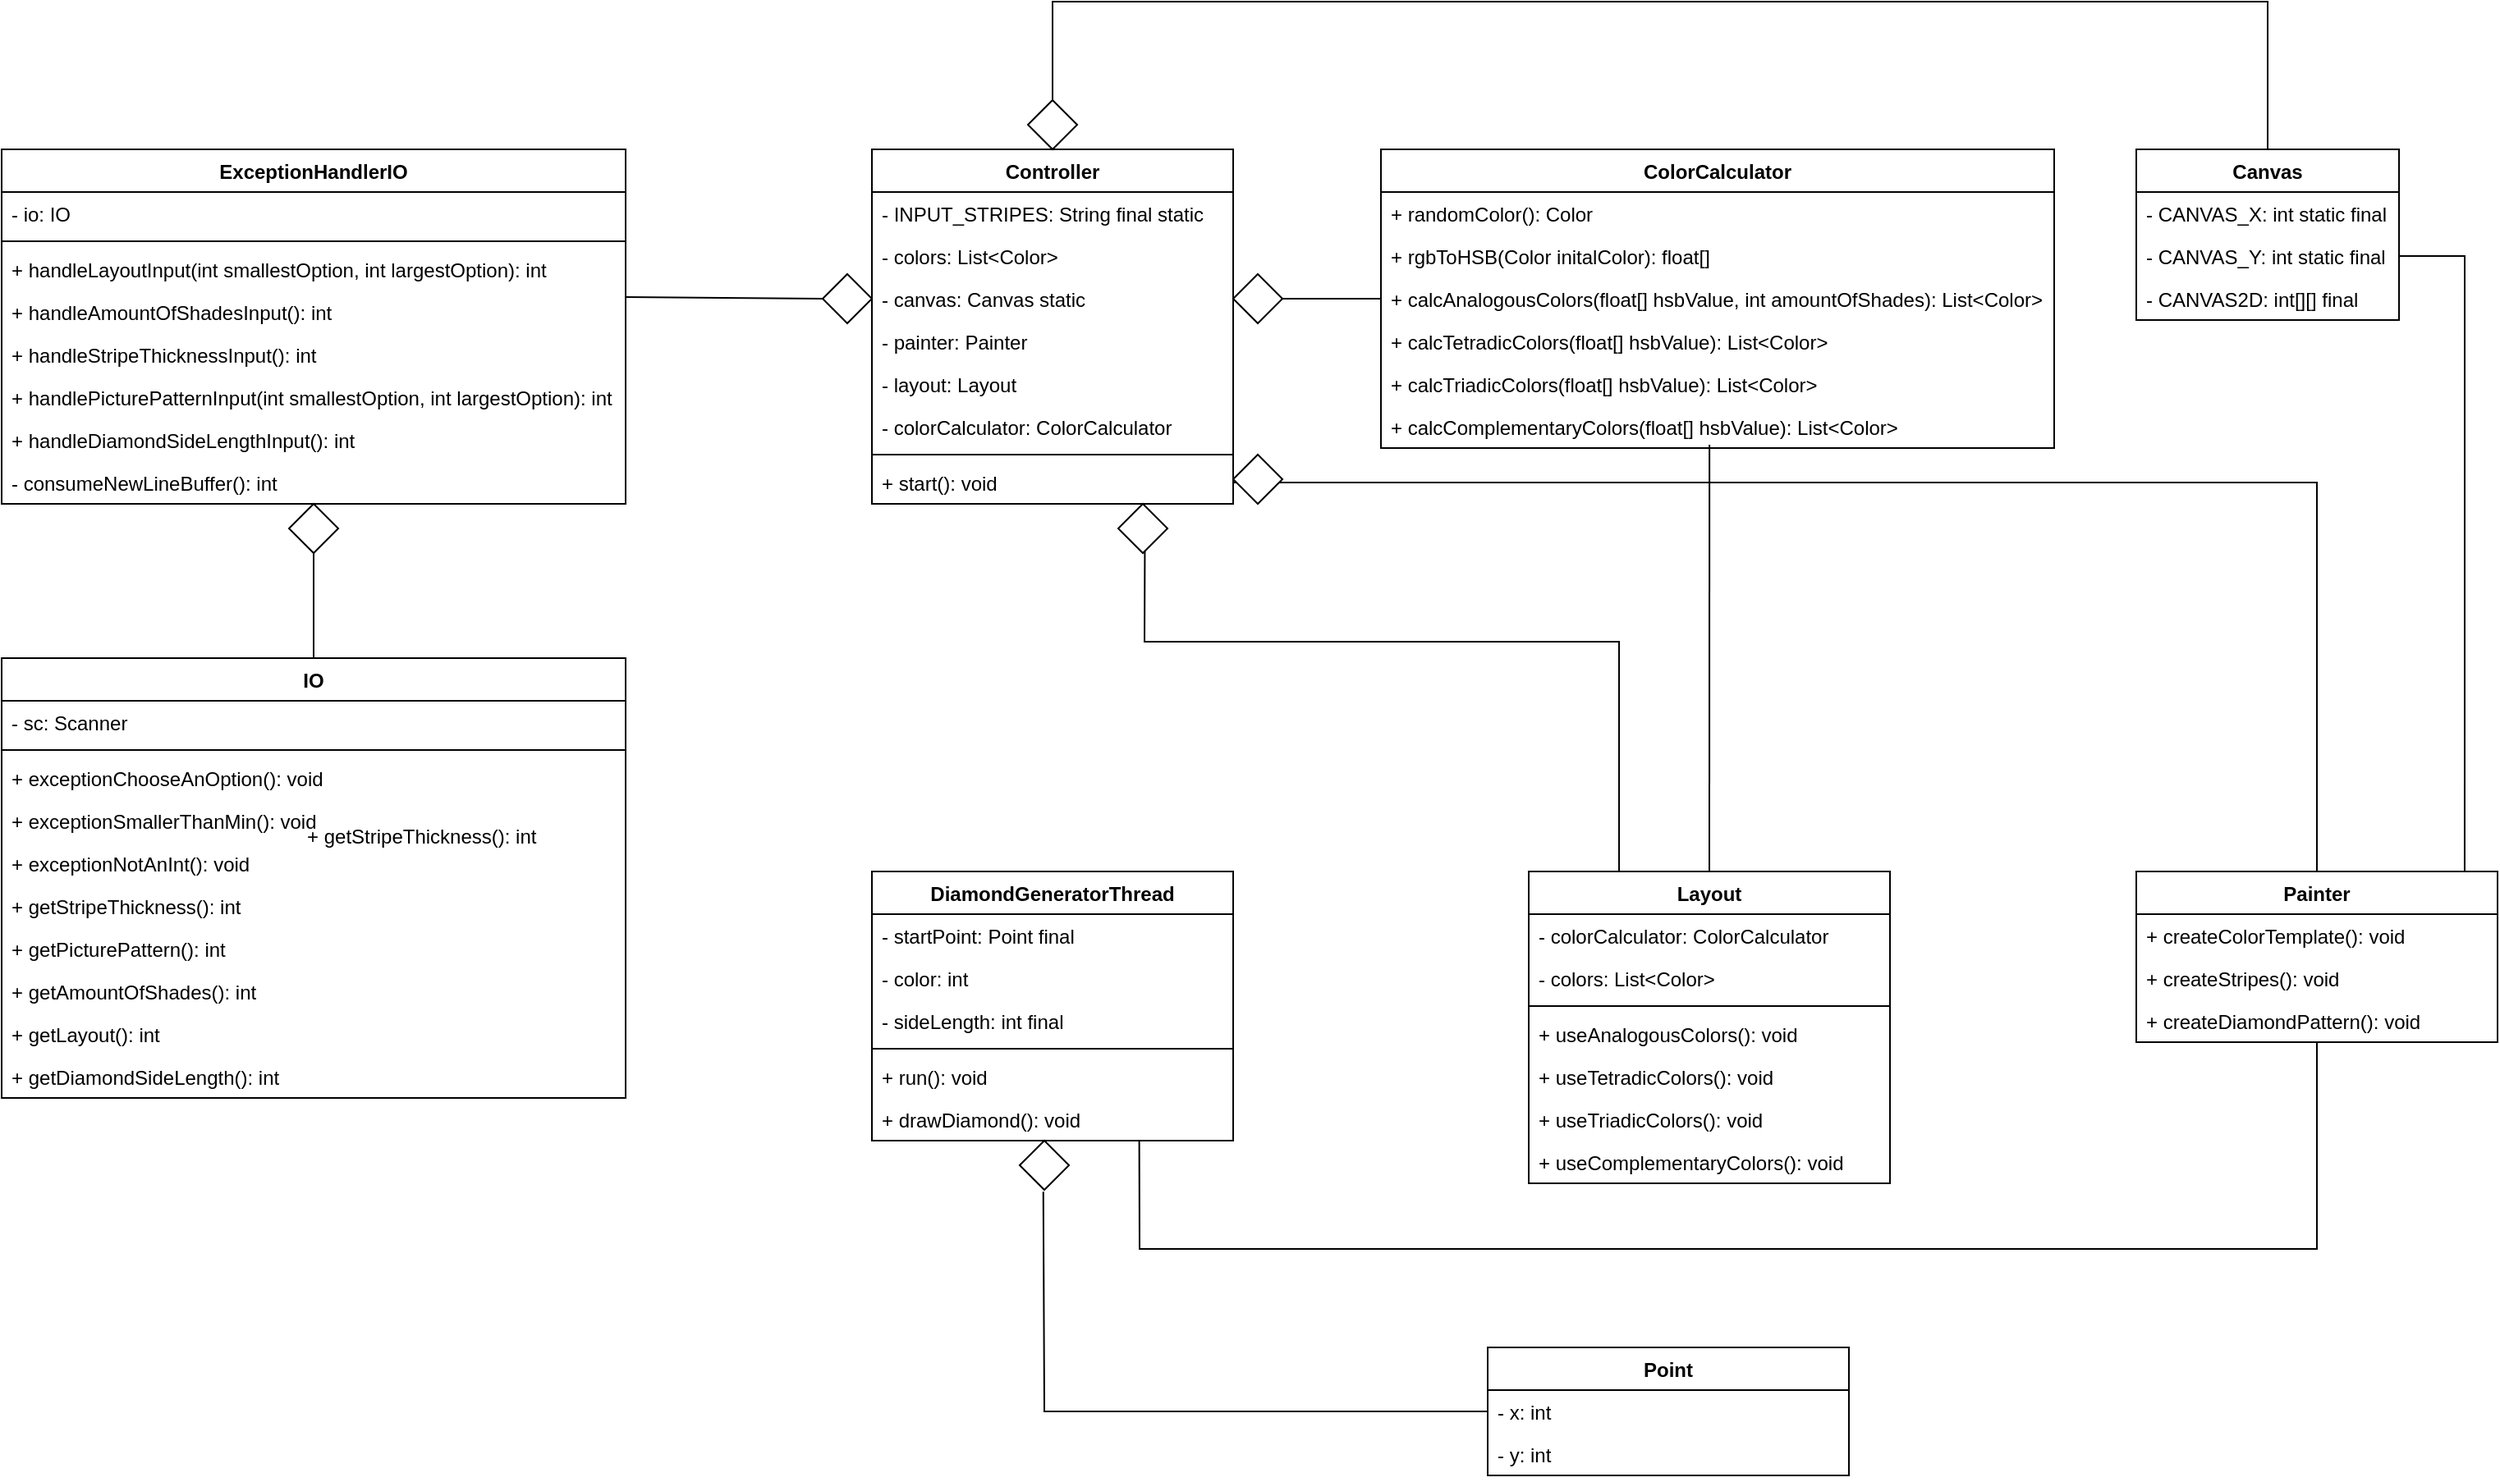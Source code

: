<mxfile version="15.6.8" type="device"><diagram name="Page-1" id="13e1069c-82ec-6db2-03f1-153e76fe0fe0"><mxGraphModel dx="2286" dy="1337" grid="1" gridSize="10" guides="1" tooltips="1" connect="1" arrows="1" fold="1" page="1" pageScale="1" pageWidth="1100" pageHeight="850" background="none" math="0" shadow="0"><root><mxCell id="0"/><mxCell id="1" parent="0"/><mxCell id="RIWdFCEXDm-4sevguoxP-7" value="Controller" style="swimlane;fontStyle=1;align=center;verticalAlign=top;childLayout=stackLayout;horizontal=1;startSize=26;horizontalStack=0;resizeParent=1;resizeParentMax=0;resizeLast=0;collapsible=1;marginBottom=0;" parent="1" vertex="1"><mxGeometry x="40" y="20" width="220" height="216" as="geometry"/></mxCell><mxCell id="RIWdFCEXDm-4sevguoxP-16" value="- INPUT_STRIPES: String final static" style="text;strokeColor=none;fillColor=none;align=left;verticalAlign=top;spacingLeft=4;spacingRight=4;overflow=hidden;rotatable=0;points=[[0,0.5],[1,0.5]];portConstraint=eastwest;" parent="RIWdFCEXDm-4sevguoxP-7" vertex="1"><mxGeometry y="26" width="220" height="26" as="geometry"/></mxCell><mxCell id="RIWdFCEXDm-4sevguoxP-15" value="- colors: List&lt;Color&gt; " style="text;strokeColor=none;fillColor=none;align=left;verticalAlign=top;spacingLeft=4;spacingRight=4;overflow=hidden;rotatable=0;points=[[0,0.5],[1,0.5]];portConstraint=eastwest;" parent="RIWdFCEXDm-4sevguoxP-7" vertex="1"><mxGeometry y="52" width="220" height="26" as="geometry"/></mxCell><mxCell id="RIWdFCEXDm-4sevguoxP-14" value="- canvas: Canvas static" style="text;strokeColor=none;fillColor=none;align=left;verticalAlign=top;spacingLeft=4;spacingRight=4;overflow=hidden;rotatable=0;points=[[0,0.5],[1,0.5]];portConstraint=eastwest;" parent="RIWdFCEXDm-4sevguoxP-7" vertex="1"><mxGeometry y="78" width="220" height="26" as="geometry"/></mxCell><mxCell id="RIWdFCEXDm-4sevguoxP-13" value="- painter: Painter" style="text;strokeColor=none;fillColor=none;align=left;verticalAlign=top;spacingLeft=4;spacingRight=4;overflow=hidden;rotatable=0;points=[[0,0.5],[1,0.5]];portConstraint=eastwest;" parent="RIWdFCEXDm-4sevguoxP-7" vertex="1"><mxGeometry y="104" width="220" height="26" as="geometry"/></mxCell><mxCell id="RIWdFCEXDm-4sevguoxP-12" value="- layout: Layout" style="text;strokeColor=none;fillColor=none;align=left;verticalAlign=top;spacingLeft=4;spacingRight=4;overflow=hidden;rotatable=0;points=[[0,0.5],[1,0.5]];portConstraint=eastwest;" parent="RIWdFCEXDm-4sevguoxP-7" vertex="1"><mxGeometry y="130" width="220" height="26" as="geometry"/></mxCell><mxCell id="RIWdFCEXDm-4sevguoxP-11" value="- colorCalculator: ColorCalculator" style="text;strokeColor=none;fillColor=none;align=left;verticalAlign=top;spacingLeft=4;spacingRight=4;overflow=hidden;rotatable=0;points=[[0,0.5],[1,0.5]];portConstraint=eastwest;" parent="RIWdFCEXDm-4sevguoxP-7" vertex="1"><mxGeometry y="156" width="220" height="26" as="geometry"/></mxCell><mxCell id="RIWdFCEXDm-4sevguoxP-9" value="" style="line;strokeWidth=1;fillColor=none;align=left;verticalAlign=middle;spacingTop=-1;spacingLeft=3;spacingRight=3;rotatable=0;labelPosition=right;points=[];portConstraint=eastwest;" parent="RIWdFCEXDm-4sevguoxP-7" vertex="1"><mxGeometry y="182" width="220" height="8" as="geometry"/></mxCell><mxCell id="RIWdFCEXDm-4sevguoxP-10" value="+ start(): void" style="text;strokeColor=none;fillColor=none;align=left;verticalAlign=top;spacingLeft=4;spacingRight=4;overflow=hidden;rotatable=0;points=[[0,0.5],[1,0.5]];portConstraint=eastwest;" parent="RIWdFCEXDm-4sevguoxP-7" vertex="1"><mxGeometry y="190" width="220" height="26" as="geometry"/></mxCell><mxCell id="RIWdFCEXDm-4sevguoxP-17" value="ColorCalculator" style="swimlane;fontStyle=1;align=center;verticalAlign=top;childLayout=stackLayout;horizontal=1;startSize=26;horizontalStack=0;resizeParent=1;resizeParentMax=0;resizeLast=0;collapsible=1;marginBottom=0;" parent="1" vertex="1"><mxGeometry x="350" y="20" width="410" height="182" as="geometry"/></mxCell><mxCell id="RIWdFCEXDm-4sevguoxP-20" value="+ randomColor(): Color" style="text;strokeColor=none;fillColor=none;align=left;verticalAlign=top;spacingLeft=4;spacingRight=4;overflow=hidden;rotatable=0;points=[[0,0.5],[1,0.5]];portConstraint=eastwest;" parent="RIWdFCEXDm-4sevguoxP-17" vertex="1"><mxGeometry y="26" width="410" height="26" as="geometry"/></mxCell><mxCell id="RIWdFCEXDm-4sevguoxP-23" value="+ rgbToHSB(Color initalColor): float[]" style="text;strokeColor=none;fillColor=none;align=left;verticalAlign=top;spacingLeft=4;spacingRight=4;overflow=hidden;rotatable=0;points=[[0,0.5],[1,0.5]];portConstraint=eastwest;" parent="RIWdFCEXDm-4sevguoxP-17" vertex="1"><mxGeometry y="52" width="410" height="26" as="geometry"/></mxCell><mxCell id="RIWdFCEXDm-4sevguoxP-22" value="+ calcAnalogousColors(float[] hsbValue, int amountOfShades): List&lt;Color&gt;" style="text;strokeColor=none;fillColor=none;align=left;verticalAlign=top;spacingLeft=4;spacingRight=4;overflow=hidden;rotatable=0;points=[[0,0.5],[1,0.5]];portConstraint=eastwest;" parent="RIWdFCEXDm-4sevguoxP-17" vertex="1"><mxGeometry y="78" width="410" height="26" as="geometry"/></mxCell><mxCell id="RIWdFCEXDm-4sevguoxP-25" value="+ calcTetradicColors(float[] hsbValue): List&lt;Color&gt;" style="text;strokeColor=none;fillColor=none;align=left;verticalAlign=top;spacingLeft=4;spacingRight=4;overflow=hidden;rotatable=0;points=[[0,0.5],[1,0.5]];portConstraint=eastwest;" parent="RIWdFCEXDm-4sevguoxP-17" vertex="1"><mxGeometry y="104" width="410" height="26" as="geometry"/></mxCell><mxCell id="RIWdFCEXDm-4sevguoxP-24" value="+ calcTriadicColors(float[] hsbValue): List&lt;Color&gt;" style="text;strokeColor=none;fillColor=none;align=left;verticalAlign=top;spacingLeft=4;spacingRight=4;overflow=hidden;rotatable=0;points=[[0,0.5],[1,0.5]];portConstraint=eastwest;" parent="RIWdFCEXDm-4sevguoxP-17" vertex="1"><mxGeometry y="130" width="410" height="26" as="geometry"/></mxCell><mxCell id="RIWdFCEXDm-4sevguoxP-21" value="+ calcComplementaryColors(float[] hsbValue): List&lt;Color&gt;" style="text;strokeColor=none;fillColor=none;align=left;verticalAlign=top;spacingLeft=4;spacingRight=4;overflow=hidden;rotatable=0;points=[[0,0.5],[1,0.5]];portConstraint=eastwest;" parent="RIWdFCEXDm-4sevguoxP-17" vertex="1"><mxGeometry y="156" width="410" height="26" as="geometry"/></mxCell><mxCell id="RIWdFCEXDm-4sevguoxP-26" value="Canvas" style="swimlane;fontStyle=1;align=center;verticalAlign=top;childLayout=stackLayout;horizontal=1;startSize=26;horizontalStack=0;resizeParent=1;resizeParentMax=0;resizeLast=0;collapsible=1;marginBottom=0;" parent="1" vertex="1"><mxGeometry x="810" y="20" width="160" height="104" as="geometry"/></mxCell><mxCell id="RIWdFCEXDm-4sevguoxP-27" value="- CANVAS_X: int static final" style="text;strokeColor=none;fillColor=none;align=left;verticalAlign=top;spacingLeft=4;spacingRight=4;overflow=hidden;rotatable=0;points=[[0,0.5],[1,0.5]];portConstraint=eastwest;" parent="RIWdFCEXDm-4sevguoxP-26" vertex="1"><mxGeometry y="26" width="160" height="26" as="geometry"/></mxCell><mxCell id="RIWdFCEXDm-4sevguoxP-30" value="- CANVAS_Y: int static final" style="text;strokeColor=none;fillColor=none;align=left;verticalAlign=top;spacingLeft=4;spacingRight=4;overflow=hidden;rotatable=0;points=[[0,0.5],[1,0.5]];portConstraint=eastwest;" parent="RIWdFCEXDm-4sevguoxP-26" vertex="1"><mxGeometry y="52" width="160" height="26" as="geometry"/></mxCell><mxCell id="RIWdFCEXDm-4sevguoxP-31" value="- CANVAS2D: int[][] final" style="text;strokeColor=none;fillColor=none;align=left;verticalAlign=top;spacingLeft=4;spacingRight=4;overflow=hidden;rotatable=0;points=[[0,0.5],[1,0.5]];portConstraint=eastwest;" parent="RIWdFCEXDm-4sevguoxP-26" vertex="1"><mxGeometry y="78" width="160" height="26" as="geometry"/></mxCell><mxCell id="RIWdFCEXDm-4sevguoxP-32" value="DiamondGeneratorThread" style="swimlane;fontStyle=1;align=center;verticalAlign=top;childLayout=stackLayout;horizontal=1;startSize=26;horizontalStack=0;resizeParent=1;resizeParentMax=0;resizeLast=0;collapsible=1;marginBottom=0;" parent="1" vertex="1"><mxGeometry x="40" y="460" width="220" height="164" as="geometry"/></mxCell><mxCell id="RIWdFCEXDm-4sevguoxP-33" value="- startPoint: Point final" style="text;strokeColor=none;fillColor=none;align=left;verticalAlign=top;spacingLeft=4;spacingRight=4;overflow=hidden;rotatable=0;points=[[0,0.5],[1,0.5]];portConstraint=eastwest;" parent="RIWdFCEXDm-4sevguoxP-32" vertex="1"><mxGeometry y="26" width="220" height="26" as="geometry"/></mxCell><mxCell id="RIWdFCEXDm-4sevguoxP-34" value="- color: int" style="text;strokeColor=none;fillColor=none;align=left;verticalAlign=top;spacingLeft=4;spacingRight=4;overflow=hidden;rotatable=0;points=[[0,0.5],[1,0.5]];portConstraint=eastwest;" parent="RIWdFCEXDm-4sevguoxP-32" vertex="1"><mxGeometry y="52" width="220" height="26" as="geometry"/></mxCell><mxCell id="RIWdFCEXDm-4sevguoxP-35" value="- sideLength: int final" style="text;strokeColor=none;fillColor=none;align=left;verticalAlign=top;spacingLeft=4;spacingRight=4;overflow=hidden;rotatable=0;points=[[0,0.5],[1,0.5]];portConstraint=eastwest;" parent="RIWdFCEXDm-4sevguoxP-32" vertex="1"><mxGeometry y="78" width="220" height="26" as="geometry"/></mxCell><mxCell id="RIWdFCEXDm-4sevguoxP-39" value="" style="line;strokeWidth=1;fillColor=none;align=left;verticalAlign=middle;spacingTop=-1;spacingLeft=3;spacingRight=3;rotatable=0;labelPosition=right;points=[];portConstraint=eastwest;" parent="RIWdFCEXDm-4sevguoxP-32" vertex="1"><mxGeometry y="104" width="220" height="8" as="geometry"/></mxCell><mxCell id="RIWdFCEXDm-4sevguoxP-40" value="+ run(): void" style="text;strokeColor=none;fillColor=none;align=left;verticalAlign=top;spacingLeft=4;spacingRight=4;overflow=hidden;rotatable=0;points=[[0,0.5],[1,0.5]];portConstraint=eastwest;" parent="RIWdFCEXDm-4sevguoxP-32" vertex="1"><mxGeometry y="112" width="220" height="26" as="geometry"/></mxCell><mxCell id="RIWdFCEXDm-4sevguoxP-41" value="+ drawDiamond(): void" style="text;strokeColor=none;fillColor=none;align=left;verticalAlign=top;spacingLeft=4;spacingRight=4;overflow=hidden;rotatable=0;points=[[0,0.5],[1,0.5]];portConstraint=eastwest;" parent="RIWdFCEXDm-4sevguoxP-32" vertex="1"><mxGeometry y="138" width="220" height="26" as="geometry"/></mxCell><mxCell id="cuC7JfggEYbRaxhBRtjr-1" value="Layout" style="swimlane;fontStyle=1;align=center;verticalAlign=top;childLayout=stackLayout;horizontal=1;startSize=26;horizontalStack=0;resizeParent=1;resizeParentMax=0;resizeLast=0;collapsible=1;marginBottom=0;" parent="1" vertex="1"><mxGeometry x="440" y="460" width="220" height="190" as="geometry"/></mxCell><mxCell id="cuC7JfggEYbRaxhBRtjr-2" value="- colorCalculator: ColorCalculator" style="text;strokeColor=none;fillColor=none;align=left;verticalAlign=top;spacingLeft=4;spacingRight=4;overflow=hidden;rotatable=0;points=[[0,0.5],[1,0.5]];portConstraint=eastwest;" parent="cuC7JfggEYbRaxhBRtjr-1" vertex="1"><mxGeometry y="26" width="220" height="26" as="geometry"/></mxCell><mxCell id="cuC7JfggEYbRaxhBRtjr-3" value="- colors: List&lt;Color&gt;" style="text;strokeColor=none;fillColor=none;align=left;verticalAlign=top;spacingLeft=4;spacingRight=4;overflow=hidden;rotatable=0;points=[[0,0.5],[1,0.5]];portConstraint=eastwest;" parent="cuC7JfggEYbRaxhBRtjr-1" vertex="1"><mxGeometry y="52" width="220" height="26" as="geometry"/></mxCell><mxCell id="cuC7JfggEYbRaxhBRtjr-5" value="" style="line;strokeWidth=1;fillColor=none;align=left;verticalAlign=middle;spacingTop=-1;spacingLeft=3;spacingRight=3;rotatable=0;labelPosition=right;points=[];portConstraint=eastwest;" parent="cuC7JfggEYbRaxhBRtjr-1" vertex="1"><mxGeometry y="78" width="220" height="8" as="geometry"/></mxCell><mxCell id="cuC7JfggEYbRaxhBRtjr-6" value="+ useAnalogousColors(): void" style="text;strokeColor=none;fillColor=none;align=left;verticalAlign=top;spacingLeft=4;spacingRight=4;overflow=hidden;rotatable=0;points=[[0,0.5],[1,0.5]];portConstraint=eastwest;" parent="cuC7JfggEYbRaxhBRtjr-1" vertex="1"><mxGeometry y="86" width="220" height="26" as="geometry"/></mxCell><mxCell id="cuC7JfggEYbRaxhBRtjr-23" value="+ useTetradicColors(): void" style="text;strokeColor=none;fillColor=none;align=left;verticalAlign=top;spacingLeft=4;spacingRight=4;overflow=hidden;rotatable=0;points=[[0,0.5],[1,0.5]];portConstraint=eastwest;" parent="cuC7JfggEYbRaxhBRtjr-1" vertex="1"><mxGeometry y="112" width="220" height="26" as="geometry"/></mxCell><mxCell id="cuC7JfggEYbRaxhBRtjr-7" value="+ useTriadicColors(): void" style="text;strokeColor=none;fillColor=none;align=left;verticalAlign=top;spacingLeft=4;spacingRight=4;overflow=hidden;rotatable=0;points=[[0,0.5],[1,0.5]];portConstraint=eastwest;" parent="cuC7JfggEYbRaxhBRtjr-1" vertex="1"><mxGeometry y="138" width="220" height="26" as="geometry"/></mxCell><mxCell id="cuC7JfggEYbRaxhBRtjr-22" value="+ useComplementaryColors(): void" style="text;strokeColor=none;fillColor=none;align=left;verticalAlign=top;spacingLeft=4;spacingRight=4;overflow=hidden;rotatable=0;points=[[0,0.5],[1,0.5]];portConstraint=eastwest;" parent="cuC7JfggEYbRaxhBRtjr-1" vertex="1"><mxGeometry y="164" width="220" height="26" as="geometry"/></mxCell><mxCell id="cuC7JfggEYbRaxhBRtjr-8" value="Painter" style="swimlane;fontStyle=1;align=center;verticalAlign=top;childLayout=stackLayout;horizontal=1;startSize=26;horizontalStack=0;resizeParent=1;resizeParentMax=0;resizeLast=0;collapsible=1;marginBottom=0;" parent="1" vertex="1"><mxGeometry x="810" y="460" width="220" height="104" as="geometry"/></mxCell><mxCell id="cuC7JfggEYbRaxhBRtjr-14" value="+ createColorTemplate(): void" style="text;strokeColor=none;fillColor=none;align=left;verticalAlign=top;spacingLeft=4;spacingRight=4;overflow=hidden;rotatable=0;points=[[0,0.5],[1,0.5]];portConstraint=eastwest;" parent="cuC7JfggEYbRaxhBRtjr-8" vertex="1"><mxGeometry y="26" width="220" height="26" as="geometry"/></mxCell><mxCell id="cuC7JfggEYbRaxhBRtjr-13" value="+ createStripes(): void" style="text;strokeColor=none;fillColor=none;align=left;verticalAlign=top;spacingLeft=4;spacingRight=4;overflow=hidden;rotatable=0;points=[[0,0.5],[1,0.5]];portConstraint=eastwest;" parent="cuC7JfggEYbRaxhBRtjr-8" vertex="1"><mxGeometry y="52" width="220" height="26" as="geometry"/></mxCell><mxCell id="cuC7JfggEYbRaxhBRtjr-25" value="+ createDiamondPattern(): void" style="text;strokeColor=none;fillColor=none;align=left;verticalAlign=top;spacingLeft=4;spacingRight=4;overflow=hidden;rotatable=0;points=[[0,0.5],[1,0.5]];portConstraint=eastwest;" parent="cuC7JfggEYbRaxhBRtjr-8" vertex="1"><mxGeometry y="78" width="220" height="26" as="geometry"/></mxCell><mxCell id="cuC7JfggEYbRaxhBRtjr-15" value="Point" style="swimlane;fontStyle=1;align=center;verticalAlign=top;childLayout=stackLayout;horizontal=1;startSize=26;horizontalStack=0;resizeParent=1;resizeParentMax=0;resizeLast=0;collapsible=1;marginBottom=0;" parent="1" vertex="1"><mxGeometry x="415" y="750" width="220" height="78" as="geometry"/></mxCell><mxCell id="cuC7JfggEYbRaxhBRtjr-16" value="- x: int" style="text;strokeColor=none;fillColor=none;align=left;verticalAlign=top;spacingLeft=4;spacingRight=4;overflow=hidden;rotatable=0;points=[[0,0.5],[1,0.5]];portConstraint=eastwest;" parent="cuC7JfggEYbRaxhBRtjr-15" vertex="1"><mxGeometry y="26" width="220" height="26" as="geometry"/></mxCell><mxCell id="cuC7JfggEYbRaxhBRtjr-17" value="- y: int" style="text;strokeColor=none;fillColor=none;align=left;verticalAlign=top;spacingLeft=4;spacingRight=4;overflow=hidden;rotatable=0;points=[[0,0.5],[1,0.5]];portConstraint=eastwest;" parent="cuC7JfggEYbRaxhBRtjr-15" vertex="1"><mxGeometry y="52" width="220" height="26" as="geometry"/></mxCell><mxCell id="tBOvUa2Yop9Mc-Q7knS3-2" value="" style="endArrow=none;html=1;rounded=0;entryX=0.479;entryY=1.038;entryDx=0;entryDy=0;entryPerimeter=0;exitX=0;exitY=0.5;exitDx=0;exitDy=0;startArrow=none;" parent="1" source="tBOvUa2Yop9Mc-Q7knS3-3" target="RIWdFCEXDm-4sevguoxP-41" edge="1"><mxGeometry width="50" height="50" relative="1" as="geometry"><mxPoint x="820" y="490" as="sourcePoint"/><mxPoint x="870" y="440" as="targetPoint"/><Array as="points"/></mxGeometry></mxCell><mxCell id="tBOvUa2Yop9Mc-Q7knS3-3" value="" style="rhombus;whiteSpace=wrap;html=1;" parent="1" vertex="1"><mxGeometry x="130" y="624" width="30" height="30" as="geometry"/></mxCell><mxCell id="tBOvUa2Yop9Mc-Q7knS3-4" value="" style="endArrow=none;html=1;rounded=0;entryX=0.479;entryY=1.038;entryDx=0;entryDy=0;entryPerimeter=0;exitX=0;exitY=0.5;exitDx=0;exitDy=0;" parent="1" source="cuC7JfggEYbRaxhBRtjr-16" target="tBOvUa2Yop9Mc-Q7knS3-3" edge="1"><mxGeometry width="50" height="50" relative="1" as="geometry"><mxPoint x="415" y="789" as="sourcePoint"/><mxPoint x="145.38" y="624.988" as="targetPoint"/><Array as="points"><mxPoint x="145" y="789"/></Array></mxGeometry></mxCell><mxCell id="Ws0mmg1LEItyn3CWyZVf-1" value="" style="endArrow=none;html=1;rounded=0;entryX=0.488;entryY=0.923;entryDx=0;entryDy=0;entryPerimeter=0;exitX=0.5;exitY=0;exitDx=0;exitDy=0;" parent="1" source="cuC7JfggEYbRaxhBRtjr-1" target="RIWdFCEXDm-4sevguoxP-21" edge="1"><mxGeometry width="50" height="50" relative="1" as="geometry"><mxPoint x="760.63" y="369.86" as="sourcePoint"/><mxPoint x="490.0" y="236.0" as="targetPoint"/><Array as="points"/></mxGeometry></mxCell><mxCell id="Ws0mmg1LEItyn3CWyZVf-2" value="" style="endArrow=none;html=1;rounded=0;entryX=1;entryY=0.5;entryDx=0;entryDy=0;exitX=0;exitY=0.5;exitDx=0;exitDy=0;startArrow=none;" parent="1" source="Ws0mmg1LEItyn3CWyZVf-3" target="RIWdFCEXDm-4sevguoxP-14" edge="1"><mxGeometry width="50" height="50" relative="1" as="geometry"><mxPoint x="435" y="809" as="sourcePoint"/><mxPoint x="164.37" y="675.14" as="targetPoint"/><Array as="points"/></mxGeometry></mxCell><mxCell id="Ws0mmg1LEItyn3CWyZVf-3" value="" style="rhombus;whiteSpace=wrap;html=1;" parent="1" vertex="1"><mxGeometry x="260" y="96" width="30" height="30" as="geometry"/></mxCell><mxCell id="Ws0mmg1LEItyn3CWyZVf-4" value="" style="endArrow=none;html=1;rounded=0;entryX=1;entryY=0.5;entryDx=0;entryDy=0;exitX=0;exitY=0.5;exitDx=0;exitDy=0;" parent="1" source="RIWdFCEXDm-4sevguoxP-22" target="Ws0mmg1LEItyn3CWyZVf-3" edge="1"><mxGeometry width="50" height="50" relative="1" as="geometry"><mxPoint x="350" y="111" as="sourcePoint"/><mxPoint x="260" y="111" as="targetPoint"/><Array as="points"/></mxGeometry></mxCell><mxCell id="Ws0mmg1LEItyn3CWyZVf-7" value="" style="endArrow=none;html=1;rounded=0;exitX=0.25;exitY=0;exitDx=0;exitDy=0;entryX=0.756;entryY=1.068;entryDx=0;entryDy=0;entryPerimeter=0;" parent="1" source="cuC7JfggEYbRaxhBRtjr-1" target="RIWdFCEXDm-4sevguoxP-10" edge="1"><mxGeometry width="50" height="50" relative="1" as="geometry"><mxPoint x="495" y="460" as="sourcePoint"/><mxPoint x="250" y="270" as="targetPoint"/><Array as="points"><mxPoint x="495" y="320"/><mxPoint x="206" y="320"/></Array></mxGeometry></mxCell><mxCell id="Ws0mmg1LEItyn3CWyZVf-8" value="" style="rhombus;whiteSpace=wrap;html=1;" parent="1" vertex="1"><mxGeometry x="190" y="236" width="30" height="30" as="geometry"/></mxCell><mxCell id="Ws0mmg1LEItyn3CWyZVf-14" value="" style="endArrow=none;html=1;rounded=0;exitX=0.5;exitY=0;exitDx=0;exitDy=0;entryX=0.5;entryY=0;entryDx=0;entryDy=0;" parent="1" source="RIWdFCEXDm-4sevguoxP-26" target="RIWdFCEXDm-4sevguoxP-7" edge="1"><mxGeometry width="50" height="50" relative="1" as="geometry"><mxPoint x="885" y="20" as="sourcePoint"/><mxPoint x="225" y="-217" as="targetPoint"/><Array as="points"><mxPoint x="890" y="-70"/><mxPoint x="150" y="-70"/></Array></mxGeometry></mxCell><mxCell id="Ws0mmg1LEItyn3CWyZVf-15" value="" style="rhombus;whiteSpace=wrap;html=1;" parent="1" vertex="1"><mxGeometry x="135" y="-10" width="30" height="30" as="geometry"/></mxCell><mxCell id="Ws0mmg1LEItyn3CWyZVf-20" value="" style="endArrow=none;html=1;rounded=0;exitX=0.5;exitY=0;exitDx=0;exitDy=0;entryX=1;entryY=0.5;entryDx=0;entryDy=0;" parent="1" source="cuC7JfggEYbRaxhBRtjr-8" target="RIWdFCEXDm-4sevguoxP-10" edge="1"><mxGeometry width="50" height="50" relative="1" as="geometry"><mxPoint x="1020" y="360" as="sourcePoint"/><mxPoint x="280" y="360" as="targetPoint"/><Array as="points"><mxPoint x="920" y="223"/></Array></mxGeometry></mxCell><mxCell id="Ws0mmg1LEItyn3CWyZVf-23" value="" style="rhombus;whiteSpace=wrap;html=1;" parent="1" vertex="1"><mxGeometry x="260" y="206" width="30" height="30" as="geometry"/></mxCell><mxCell id="Ws0mmg1LEItyn3CWyZVf-25" value="" style="endArrow=none;html=1;rounded=0;entryX=0.74;entryY=0.995;entryDx=0;entryDy=0;entryPerimeter=0;" parent="1" source="cuC7JfggEYbRaxhBRtjr-25" target="RIWdFCEXDm-4sevguoxP-41" edge="1"><mxGeometry width="50" height="50" relative="1" as="geometry"><mxPoint x="940" y="927" as="sourcePoint"/><mxPoint x="220" y="690" as="targetPoint"/><Array as="points"><mxPoint x="920" y="690"/><mxPoint x="203" y="690"/></Array></mxGeometry></mxCell><mxCell id="Ws0mmg1LEItyn3CWyZVf-26" value="" style="endArrow=none;html=1;rounded=0;entryX=0.909;entryY=0;entryDx=0;entryDy=0;exitX=1;exitY=0.5;exitDx=0;exitDy=0;entryPerimeter=0;" parent="1" source="RIWdFCEXDm-4sevguoxP-30" target="cuC7JfggEYbRaxhBRtjr-8" edge="1"><mxGeometry width="50" height="50" relative="1" as="geometry"><mxPoint x="930" y="574" as="sourcePoint"/><mxPoint x="212.8" y="633.87" as="targetPoint"/><Array as="points"><mxPoint x="1010" y="85"/></Array></mxGeometry></mxCell><mxCell id="aRu8PzVZ4BLt_q3O-UjS-1" value="ExceptionHandlerIO" style="swimlane;fontStyle=1;align=center;verticalAlign=top;childLayout=stackLayout;horizontal=1;startSize=26;horizontalStack=0;resizeParent=1;resizeParentMax=0;resizeLast=0;collapsible=1;marginBottom=0;" vertex="1" parent="1"><mxGeometry x="-490" y="20" width="380" height="216" as="geometry"/></mxCell><mxCell id="aRu8PzVZ4BLt_q3O-UjS-2" value="- io: IO" style="text;strokeColor=none;fillColor=none;align=left;verticalAlign=top;spacingLeft=4;spacingRight=4;overflow=hidden;rotatable=0;points=[[0,0.5],[1,0.5]];portConstraint=eastwest;" vertex="1" parent="aRu8PzVZ4BLt_q3O-UjS-1"><mxGeometry y="26" width="380" height="26" as="geometry"/></mxCell><mxCell id="aRu8PzVZ4BLt_q3O-UjS-8" value="" style="line;strokeWidth=1;fillColor=none;align=left;verticalAlign=middle;spacingTop=-1;spacingLeft=3;spacingRight=3;rotatable=0;labelPosition=right;points=[];portConstraint=eastwest;" vertex="1" parent="aRu8PzVZ4BLt_q3O-UjS-1"><mxGeometry y="52" width="380" height="8" as="geometry"/></mxCell><mxCell id="aRu8PzVZ4BLt_q3O-UjS-9" value="+ handleLayoutInput(int smallestOption, int largestOption): int" style="text;strokeColor=none;fillColor=none;align=left;verticalAlign=top;spacingLeft=4;spacingRight=4;overflow=hidden;rotatable=0;points=[[0,0.5],[1,0.5]];portConstraint=eastwest;" vertex="1" parent="aRu8PzVZ4BLt_q3O-UjS-1"><mxGeometry y="60" width="380" height="26" as="geometry"/></mxCell><mxCell id="aRu8PzVZ4BLt_q3O-UjS-12" value="+ handleAmountOfShadesInput(): int" style="text;strokeColor=none;fillColor=none;align=left;verticalAlign=top;spacingLeft=4;spacingRight=4;overflow=hidden;rotatable=0;points=[[0,0.5],[1,0.5]];portConstraint=eastwest;" vertex="1" parent="aRu8PzVZ4BLt_q3O-UjS-1"><mxGeometry y="86" width="380" height="26" as="geometry"/></mxCell><mxCell id="aRu8PzVZ4BLt_q3O-UjS-11" value="+ handleStripeThicknessInput(): int" style="text;strokeColor=none;fillColor=none;align=left;verticalAlign=top;spacingLeft=4;spacingRight=4;overflow=hidden;rotatable=0;points=[[0,0.5],[1,0.5]];portConstraint=eastwest;" vertex="1" parent="aRu8PzVZ4BLt_q3O-UjS-1"><mxGeometry y="112" width="380" height="26" as="geometry"/></mxCell><mxCell id="aRu8PzVZ4BLt_q3O-UjS-10" value="+ handlePicturePatternInput(int smallestOption, int largestOption): int" style="text;strokeColor=none;fillColor=none;align=left;verticalAlign=top;spacingLeft=4;spacingRight=4;overflow=hidden;rotatable=0;points=[[0,0.5],[1,0.5]];portConstraint=eastwest;" vertex="1" parent="aRu8PzVZ4BLt_q3O-UjS-1"><mxGeometry y="138" width="380" height="26" as="geometry"/></mxCell><mxCell id="aRu8PzVZ4BLt_q3O-UjS-14" value="+ handleDiamondSideLengthInput(): int" style="text;strokeColor=none;fillColor=none;align=left;verticalAlign=top;spacingLeft=4;spacingRight=4;overflow=hidden;rotatable=0;points=[[0,0.5],[1,0.5]];portConstraint=eastwest;" vertex="1" parent="aRu8PzVZ4BLt_q3O-UjS-1"><mxGeometry y="164" width="380" height="26" as="geometry"/></mxCell><mxCell id="aRu8PzVZ4BLt_q3O-UjS-13" value="- consumeNewLineBuffer(): int" style="text;strokeColor=none;fillColor=none;align=left;verticalAlign=top;spacingLeft=4;spacingRight=4;overflow=hidden;rotatable=0;points=[[0,0.5],[1,0.5]];portConstraint=eastwest;" vertex="1" parent="aRu8PzVZ4BLt_q3O-UjS-1"><mxGeometry y="190" width="380" height="26" as="geometry"/></mxCell><mxCell id="aRu8PzVZ4BLt_q3O-UjS-15" value="IO" style="swimlane;fontStyle=1;align=center;verticalAlign=top;childLayout=stackLayout;horizontal=1;startSize=26;horizontalStack=0;resizeParent=1;resizeParentMax=0;resizeLast=0;collapsible=1;marginBottom=0;" vertex="1" parent="1"><mxGeometry x="-490" y="330" width="380" height="268" as="geometry"/></mxCell><mxCell id="aRu8PzVZ4BLt_q3O-UjS-16" value="- sc: Scanner" style="text;strokeColor=none;fillColor=none;align=left;verticalAlign=top;spacingLeft=4;spacingRight=4;overflow=hidden;rotatable=0;points=[[0,0.5],[1,0.5]];portConstraint=eastwest;" vertex="1" parent="aRu8PzVZ4BLt_q3O-UjS-15"><mxGeometry y="26" width="380" height="26" as="geometry"/></mxCell><mxCell id="aRu8PzVZ4BLt_q3O-UjS-17" value="" style="line;strokeWidth=1;fillColor=none;align=left;verticalAlign=middle;spacingTop=-1;spacingLeft=3;spacingRight=3;rotatable=0;labelPosition=right;points=[];portConstraint=eastwest;" vertex="1" parent="aRu8PzVZ4BLt_q3O-UjS-15"><mxGeometry y="52" width="380" height="8" as="geometry"/></mxCell><mxCell id="aRu8PzVZ4BLt_q3O-UjS-18" value="+ exceptionChooseAnOption(): void" style="text;strokeColor=none;fillColor=none;align=left;verticalAlign=top;spacingLeft=4;spacingRight=4;overflow=hidden;rotatable=0;points=[[0,0.5],[1,0.5]];portConstraint=eastwest;" vertex="1" parent="aRu8PzVZ4BLt_q3O-UjS-15"><mxGeometry y="60" width="380" height="26" as="geometry"/></mxCell><mxCell id="aRu8PzVZ4BLt_q3O-UjS-24" value="+ exceptionSmallerThanMin(): void" style="text;strokeColor=none;fillColor=none;align=left;verticalAlign=top;spacingLeft=4;spacingRight=4;overflow=hidden;rotatable=0;points=[[0,0.5],[1,0.5]];portConstraint=eastwest;" vertex="1" parent="aRu8PzVZ4BLt_q3O-UjS-15"><mxGeometry y="86" width="380" height="26" as="geometry"/></mxCell><mxCell id="aRu8PzVZ4BLt_q3O-UjS-25" value="+ exceptionNotAnInt(): void" style="text;strokeColor=none;fillColor=none;align=left;verticalAlign=top;spacingLeft=4;spacingRight=4;overflow=hidden;rotatable=0;points=[[0,0.5],[1,0.5]];portConstraint=eastwest;" vertex="1" parent="aRu8PzVZ4BLt_q3O-UjS-15"><mxGeometry y="112" width="380" height="26" as="geometry"/></mxCell><mxCell id="aRu8PzVZ4BLt_q3O-UjS-26" value="+ getStripeThickness(): int" style="text;strokeColor=none;fillColor=none;align=left;verticalAlign=top;spacingLeft=4;spacingRight=4;overflow=hidden;rotatable=0;points=[[0,0.5],[1,0.5]];portConstraint=eastwest;" vertex="1" parent="aRu8PzVZ4BLt_q3O-UjS-15"><mxGeometry y="138" width="380" height="26" as="geometry"/></mxCell><mxCell id="aRu8PzVZ4BLt_q3O-UjS-27" value="+ getPicturePattern(): int" style="text;strokeColor=none;fillColor=none;align=left;verticalAlign=top;spacingLeft=4;spacingRight=4;overflow=hidden;rotatable=0;points=[[0,0.5],[1,0.5]];portConstraint=eastwest;" vertex="1" parent="aRu8PzVZ4BLt_q3O-UjS-15"><mxGeometry y="164" width="380" height="26" as="geometry"/></mxCell><mxCell id="aRu8PzVZ4BLt_q3O-UjS-29" value="+ getAmountOfShades(): int" style="text;strokeColor=none;fillColor=none;align=left;verticalAlign=top;spacingLeft=4;spacingRight=4;overflow=hidden;rotatable=0;points=[[0,0.5],[1,0.5]];portConstraint=eastwest;" vertex="1" parent="aRu8PzVZ4BLt_q3O-UjS-15"><mxGeometry y="190" width="380" height="26" as="geometry"/></mxCell><mxCell id="aRu8PzVZ4BLt_q3O-UjS-30" value="+ getLayout(): int" style="text;strokeColor=none;fillColor=none;align=left;verticalAlign=top;spacingLeft=4;spacingRight=4;overflow=hidden;rotatable=0;points=[[0,0.5],[1,0.5]];portConstraint=eastwest;" vertex="1" parent="aRu8PzVZ4BLt_q3O-UjS-15"><mxGeometry y="216" width="380" height="26" as="geometry"/></mxCell><mxCell id="aRu8PzVZ4BLt_q3O-UjS-31" value="+ getDiamondSideLength(): int" style="text;strokeColor=none;fillColor=none;align=left;verticalAlign=top;spacingLeft=4;spacingRight=4;overflow=hidden;rotatable=0;points=[[0,0.5],[1,0.5]];portConstraint=eastwest;" vertex="1" parent="aRu8PzVZ4BLt_q3O-UjS-15"><mxGeometry y="242" width="380" height="26" as="geometry"/></mxCell><mxCell id="aRu8PzVZ4BLt_q3O-UjS-28" value="+ getStripeThickness(): int" style="text;strokeColor=none;fillColor=none;align=left;verticalAlign=top;spacingLeft=4;spacingRight=4;overflow=hidden;rotatable=0;points=[[0,0.5],[1,0.5]];portConstraint=eastwest;" vertex="1" parent="1"><mxGeometry x="-310" y="425" width="380" height="26" as="geometry"/></mxCell><mxCell id="aRu8PzVZ4BLt_q3O-UjS-32" value="" style="rhombus;whiteSpace=wrap;html=1;" vertex="1" parent="1"><mxGeometry x="10" y="96" width="30" height="30" as="geometry"/></mxCell><mxCell id="aRu8PzVZ4BLt_q3O-UjS-35" value="" style="rhombus;whiteSpace=wrap;html=1;" vertex="1" parent="1"><mxGeometry x="-315" y="236" width="30" height="30" as="geometry"/></mxCell><mxCell id="aRu8PzVZ4BLt_q3O-UjS-36" value="" style="endArrow=none;html=1;rounded=0;entryX=1;entryY=0.5;entryDx=0;entryDy=0;exitX=0;exitY=0.5;exitDx=0;exitDy=0;" edge="1" parent="1" source="aRu8PzVZ4BLt_q3O-UjS-32"><mxGeometry width="50" height="50" relative="1" as="geometry"><mxPoint x="-50" y="110" as="sourcePoint"/><mxPoint x="-110" y="110" as="targetPoint"/><Array as="points"/></mxGeometry></mxCell><mxCell id="aRu8PzVZ4BLt_q3O-UjS-37" value="" style="endArrow=none;html=1;rounded=0;exitX=0.5;exitY=1;exitDx=0;exitDy=0;" edge="1" parent="1" source="aRu8PzVZ4BLt_q3O-UjS-35" target="aRu8PzVZ4BLt_q3O-UjS-15"><mxGeometry width="50" height="50" relative="1" as="geometry"><mxPoint x="-260" y="300" as="sourcePoint"/><mxPoint x="-320" y="300" as="targetPoint"/><Array as="points"/></mxGeometry></mxCell></root></mxGraphModel></diagram></mxfile>